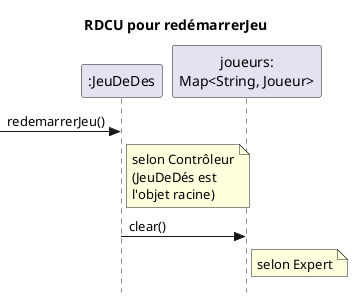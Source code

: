 @startuml
skinparam style strictuml
title RDCU pour redémarrerJeu
participant ":JeuDeDes" as JDD
participant "joueurs:\nMap<String, Joueur>" as JM
-> JDD : redemarrerJeu()
note right of JDD
selon Contrôleur
(JeuDeDés est
l'objet racine)
end note
JDD -> JM : clear()
note right of JM : selon Expert
@enduml